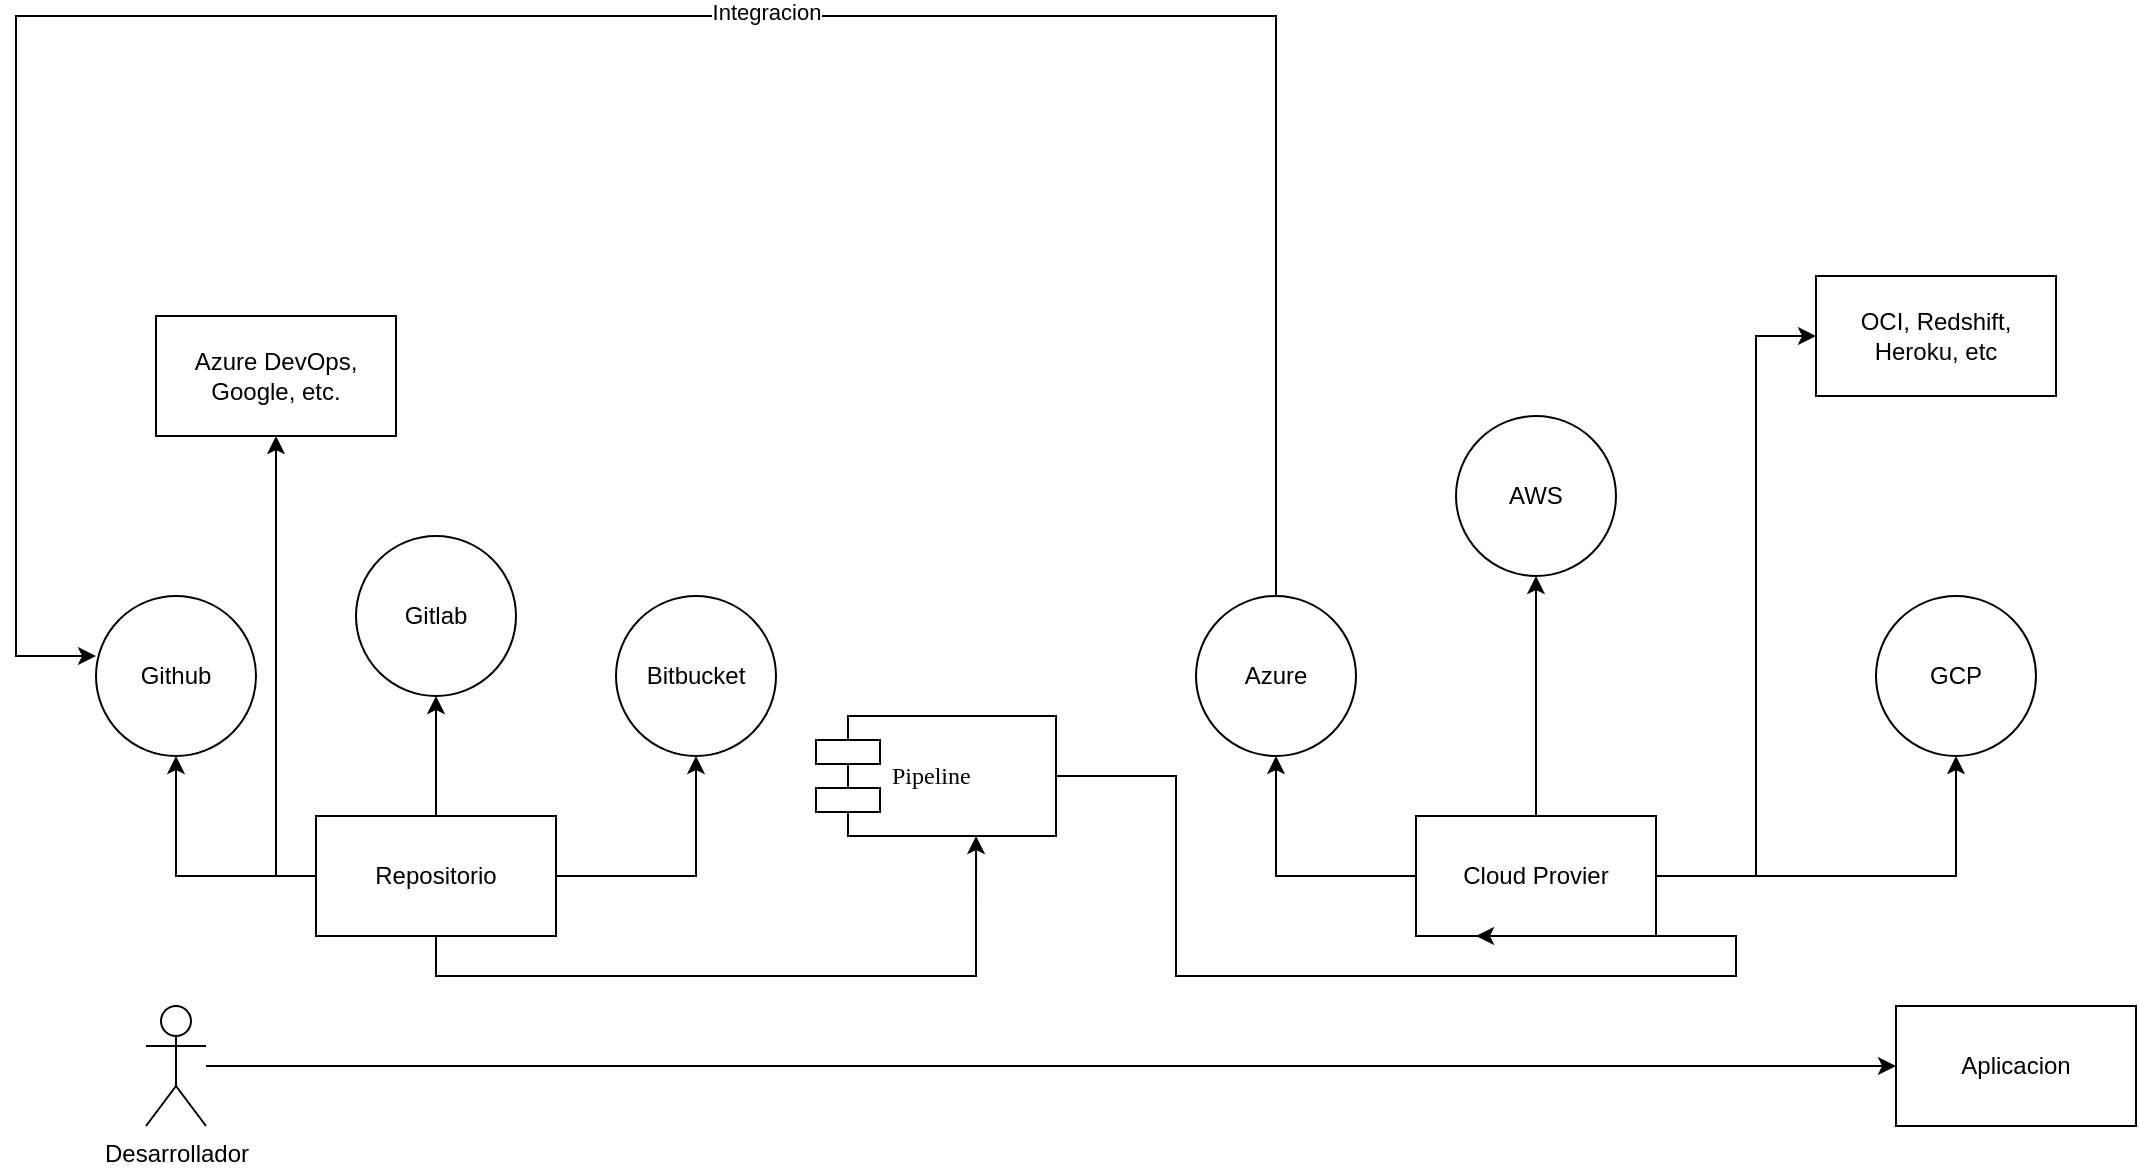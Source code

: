 <mxfile version="20.5.3" type="github">
  <diagram name="Page-1" id="5f0bae14-7c28-e335-631c-24af17079c00">
    <mxGraphModel dx="1258" dy="729" grid="1" gridSize="10" guides="1" tooltips="1" connect="1" arrows="1" fold="1" page="1" pageScale="1" pageWidth="1100" pageHeight="850" background="none" math="0" shadow="0">
      <root>
        <mxCell id="0" />
        <mxCell id="1" parent="0" />
        <mxCell id="ZI7r3MGRu3bru7jKsBjw-24" style="edgeStyle=orthogonalEdgeStyle;rounded=0;orthogonalLoop=1;jettySize=auto;html=1;entryX=0;entryY=0.5;entryDx=0;entryDy=0;entryPerimeter=0;" edge="1" parent="1" source="ZI7r3MGRu3bru7jKsBjw-1" target="ZI7r3MGRu3bru7jKsBjw-25">
          <mxGeometry relative="1" as="geometry">
            <mxPoint x="1025" y="785" as="targetPoint" />
          </mxGeometry>
        </mxCell>
        <mxCell id="ZI7r3MGRu3bru7jKsBjw-1" value="Desarrollador" style="shape=umlActor;verticalLabelPosition=bottom;verticalAlign=top;html=1;outlineConnect=0;" vertex="1" parent="1">
          <mxGeometry x="85" y="755" width="30" height="60" as="geometry" />
        </mxCell>
        <mxCell id="ZI7r3MGRu3bru7jKsBjw-6" style="edgeStyle=orthogonalEdgeStyle;rounded=0;orthogonalLoop=1;jettySize=auto;html=1;entryX=0.5;entryY=1;entryDx=0;entryDy=0;" edge="1" parent="1" source="ZI7r3MGRu3bru7jKsBjw-2" target="ZI7r3MGRu3bru7jKsBjw-3">
          <mxGeometry relative="1" as="geometry" />
        </mxCell>
        <mxCell id="ZI7r3MGRu3bru7jKsBjw-7" style="edgeStyle=orthogonalEdgeStyle;rounded=0;orthogonalLoop=1;jettySize=auto;html=1;" edge="1" parent="1" source="ZI7r3MGRu3bru7jKsBjw-2" target="ZI7r3MGRu3bru7jKsBjw-4">
          <mxGeometry relative="1" as="geometry" />
        </mxCell>
        <mxCell id="ZI7r3MGRu3bru7jKsBjw-8" style="edgeStyle=orthogonalEdgeStyle;rounded=0;orthogonalLoop=1;jettySize=auto;html=1;" edge="1" parent="1" source="ZI7r3MGRu3bru7jKsBjw-2" target="ZI7r3MGRu3bru7jKsBjw-5">
          <mxGeometry relative="1" as="geometry" />
        </mxCell>
        <mxCell id="ZI7r3MGRu3bru7jKsBjw-22" style="edgeStyle=orthogonalEdgeStyle;rounded=0;orthogonalLoop=1;jettySize=auto;html=1;" edge="1" parent="1" source="ZI7r3MGRu3bru7jKsBjw-2" target="ZI7r3MGRu3bru7jKsBjw-21">
          <mxGeometry relative="1" as="geometry">
            <Array as="points">
              <mxPoint x="150" y="690" />
            </Array>
          </mxGeometry>
        </mxCell>
        <mxCell id="ZI7r3MGRu3bru7jKsBjw-27" style="edgeStyle=orthogonalEdgeStyle;rounded=0;orthogonalLoop=1;jettySize=auto;html=1;entryX=0.667;entryY=1;entryDx=0;entryDy=0;entryPerimeter=0;" edge="1" parent="1" source="ZI7r3MGRu3bru7jKsBjw-2" target="ZI7r3MGRu3bru7jKsBjw-26">
          <mxGeometry relative="1" as="geometry">
            <Array as="points">
              <mxPoint x="230" y="740" />
              <mxPoint x="500" y="740" />
            </Array>
          </mxGeometry>
        </mxCell>
        <mxCell id="ZI7r3MGRu3bru7jKsBjw-2" value="Repositorio" style="rounded=0;whiteSpace=wrap;html=1;" vertex="1" parent="1">
          <mxGeometry x="170" y="660" width="120" height="60" as="geometry" />
        </mxCell>
        <mxCell id="ZI7r3MGRu3bru7jKsBjw-3" value="Github" style="ellipse;whiteSpace=wrap;html=1;aspect=fixed;" vertex="1" parent="1">
          <mxGeometry x="60" y="550" width="80" height="80" as="geometry" />
        </mxCell>
        <mxCell id="ZI7r3MGRu3bru7jKsBjw-4" value="Gitlab" style="ellipse;whiteSpace=wrap;html=1;aspect=fixed;" vertex="1" parent="1">
          <mxGeometry x="190" y="520" width="80" height="80" as="geometry" />
        </mxCell>
        <mxCell id="ZI7r3MGRu3bru7jKsBjw-5" value="Bitbucket" style="ellipse;whiteSpace=wrap;html=1;aspect=fixed;" vertex="1" parent="1">
          <mxGeometry x="320" y="550" width="80" height="80" as="geometry" />
        </mxCell>
        <mxCell id="ZI7r3MGRu3bru7jKsBjw-12" style="edgeStyle=orthogonalEdgeStyle;rounded=0;orthogonalLoop=1;jettySize=auto;html=1;entryX=0.5;entryY=1;entryDx=0;entryDy=0;" edge="1" parent="1" source="ZI7r3MGRu3bru7jKsBjw-15" target="ZI7r3MGRu3bru7jKsBjw-16">
          <mxGeometry relative="1" as="geometry" />
        </mxCell>
        <mxCell id="ZI7r3MGRu3bru7jKsBjw-13" style="edgeStyle=orthogonalEdgeStyle;rounded=0;orthogonalLoop=1;jettySize=auto;html=1;" edge="1" parent="1" source="ZI7r3MGRu3bru7jKsBjw-15" target="ZI7r3MGRu3bru7jKsBjw-17">
          <mxGeometry relative="1" as="geometry" />
        </mxCell>
        <mxCell id="ZI7r3MGRu3bru7jKsBjw-14" style="edgeStyle=orthogonalEdgeStyle;rounded=0;orthogonalLoop=1;jettySize=auto;html=1;" edge="1" parent="1" source="ZI7r3MGRu3bru7jKsBjw-15" target="ZI7r3MGRu3bru7jKsBjw-18">
          <mxGeometry relative="1" as="geometry" />
        </mxCell>
        <mxCell id="ZI7r3MGRu3bru7jKsBjw-20" style="edgeStyle=orthogonalEdgeStyle;rounded=0;orthogonalLoop=1;jettySize=auto;html=1;" edge="1" parent="1" source="ZI7r3MGRu3bru7jKsBjw-15" target="ZI7r3MGRu3bru7jKsBjw-19">
          <mxGeometry relative="1" as="geometry">
            <Array as="points">
              <mxPoint x="890" y="690" />
              <mxPoint x="890" y="420" />
            </Array>
          </mxGeometry>
        </mxCell>
        <mxCell id="ZI7r3MGRu3bru7jKsBjw-15" value="Cloud Provier" style="rounded=0;whiteSpace=wrap;html=1;" vertex="1" parent="1">
          <mxGeometry x="720" y="660" width="120" height="60" as="geometry" />
        </mxCell>
        <mxCell id="ZI7r3MGRu3bru7jKsBjw-29" style="edgeStyle=orthogonalEdgeStyle;rounded=0;orthogonalLoop=1;jettySize=auto;html=1;" edge="1" parent="1" source="ZI7r3MGRu3bru7jKsBjw-16">
          <mxGeometry relative="1" as="geometry">
            <mxPoint x="60" y="580" as="targetPoint" />
            <Array as="points">
              <mxPoint x="650" y="260" />
              <mxPoint x="20" y="260" />
              <mxPoint x="20" y="580" />
              <mxPoint x="60" y="580" />
            </Array>
          </mxGeometry>
        </mxCell>
        <mxCell id="ZI7r3MGRu3bru7jKsBjw-30" value="Integracion" style="edgeLabel;html=1;align=center;verticalAlign=middle;resizable=0;points=[];" vertex="1" connectable="0" parent="ZI7r3MGRu3bru7jKsBjw-29">
          <mxGeometry x="-0.148" y="-2" relative="1" as="geometry">
            <mxPoint as="offset" />
          </mxGeometry>
        </mxCell>
        <mxCell id="ZI7r3MGRu3bru7jKsBjw-16" value="Azure" style="ellipse;whiteSpace=wrap;html=1;aspect=fixed;" vertex="1" parent="1">
          <mxGeometry x="610" y="550" width="80" height="80" as="geometry" />
        </mxCell>
        <mxCell id="ZI7r3MGRu3bru7jKsBjw-17" value="AWS" style="ellipse;whiteSpace=wrap;html=1;aspect=fixed;" vertex="1" parent="1">
          <mxGeometry x="740" y="460" width="80" height="80" as="geometry" />
        </mxCell>
        <mxCell id="ZI7r3MGRu3bru7jKsBjw-18" value="GCP" style="ellipse;whiteSpace=wrap;html=1;aspect=fixed;" vertex="1" parent="1">
          <mxGeometry x="950" y="550" width="80" height="80" as="geometry" />
        </mxCell>
        <mxCell id="ZI7r3MGRu3bru7jKsBjw-19" value="OCI, Redshift, Heroku, etc" style="rounded=0;whiteSpace=wrap;html=1;" vertex="1" parent="1">
          <mxGeometry x="920" y="390" width="120" height="60" as="geometry" />
        </mxCell>
        <mxCell id="ZI7r3MGRu3bru7jKsBjw-21" value="Azure DevOps, Google, etc." style="rounded=0;whiteSpace=wrap;html=1;" vertex="1" parent="1">
          <mxGeometry x="90" y="410" width="120" height="60" as="geometry" />
        </mxCell>
        <mxCell id="ZI7r3MGRu3bru7jKsBjw-25" value="Aplicacion" style="rounded=0;whiteSpace=wrap;html=1;" vertex="1" parent="1">
          <mxGeometry x="960" y="755" width="120" height="60" as="geometry" />
        </mxCell>
        <mxCell id="ZI7r3MGRu3bru7jKsBjw-28" style="edgeStyle=orthogonalEdgeStyle;rounded=0;orthogonalLoop=1;jettySize=auto;html=1;entryX=0.25;entryY=1;entryDx=0;entryDy=0;" edge="1" parent="1" source="ZI7r3MGRu3bru7jKsBjw-26" target="ZI7r3MGRu3bru7jKsBjw-15">
          <mxGeometry relative="1" as="geometry">
            <Array as="points">
              <mxPoint x="600" y="640" />
              <mxPoint x="600" y="740" />
              <mxPoint x="880" y="740" />
            </Array>
          </mxGeometry>
        </mxCell>
        <mxCell id="ZI7r3MGRu3bru7jKsBjw-26" value="Pipeline" style="shape=component;align=left;spacingLeft=36;rounded=0;shadow=0;comic=0;labelBackgroundColor=none;strokeWidth=1;fontFamily=Verdana;fontSize=12;html=1;" vertex="1" parent="1">
          <mxGeometry x="420" y="610" width="120" height="60" as="geometry" />
        </mxCell>
      </root>
    </mxGraphModel>
  </diagram>
</mxfile>
